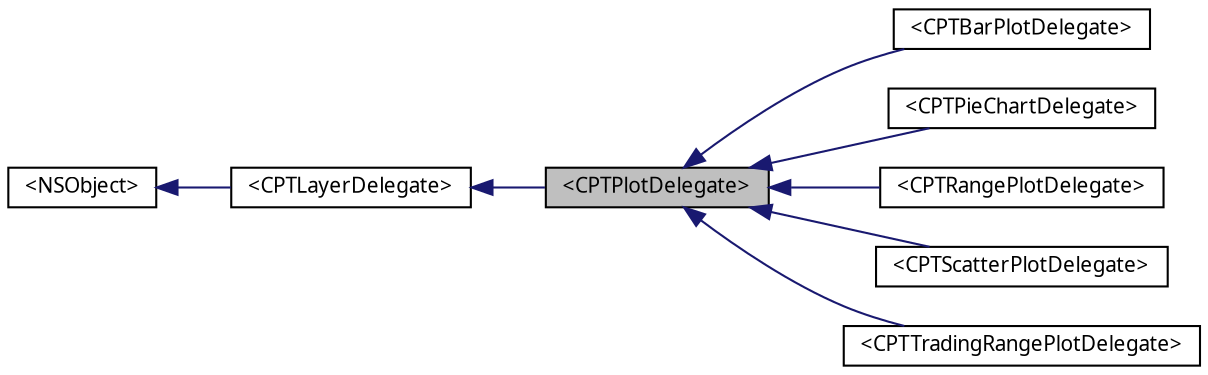 digraph "&lt;CPTPlotDelegate&gt;"
{
 // LATEX_PDF_SIZE
  bgcolor="transparent";
  edge [fontname="Lucinda Grande",fontsize="10",labelfontname="Lucinda Grande",labelfontsize="10"];
  node [fontname="Lucinda Grande",fontsize="10",shape=record];
  rankdir="LR";
  Node1 [label="\<CPTPlotDelegate\>",height=0.2,width=0.4,color="black", fillcolor="grey75", style="filled", fontcolor="black",tooltip="Plot delegate."];
  Node2 -> Node1 [dir="back",color="midnightblue",fontsize="10",style="solid",fontname="Lucinda Grande"];
  Node2 [label="\<CPTLayerDelegate\>",height=0.2,width=0.4,color="black",URL="$protocol_c_p_t_layer_delegate-p.html",tooltip="Layer delegate."];
  Node3 -> Node2 [dir="back",color="midnightblue",fontsize="10",style="solid",fontname="Lucinda Grande"];
  Node3 [label="\<NSObject\>",height=0.2,width=0.4,color="black",URL="/Users/eskroch/Projects/Core Plot/documentation/doxygen/doxygen-cocoa-tags.xml$https://developer.apple.com/library/mac/.html#documentation/Cocoa/Reference/Foundation/Protocols/NSObject_Protocol/Reference/NSObject",tooltip=" "];
  Node1 -> Node4 [dir="back",color="midnightblue",fontsize="10",style="solid",fontname="Lucinda Grande"];
  Node4 [label="\<CPTBarPlotDelegate\>",height=0.2,width=0.4,color="black",URL="$protocol_c_p_t_bar_plot_delegate-p.html",tooltip="Bar plot delegate."];
  Node1 -> Node5 [dir="back",color="midnightblue",fontsize="10",style="solid",fontname="Lucinda Grande"];
  Node5 [label="\<CPTPieChartDelegate\>",height=0.2,width=0.4,color="black",URL="$protocol_c_p_t_pie_chart_delegate-p.html",tooltip="Pie chart delegate."];
  Node1 -> Node6 [dir="back",color="midnightblue",fontsize="10",style="solid",fontname="Lucinda Grande"];
  Node6 [label="\<CPTRangePlotDelegate\>",height=0.2,width=0.4,color="black",URL="$protocol_c_p_t_range_plot_delegate-p.html",tooltip="Range plot delegate."];
  Node1 -> Node7 [dir="back",color="midnightblue",fontsize="10",style="solid",fontname="Lucinda Grande"];
  Node7 [label="\<CPTScatterPlotDelegate\>",height=0.2,width=0.4,color="black",URL="$protocol_c_p_t_scatter_plot_delegate-p.html",tooltip="Scatter plot delegate."];
  Node1 -> Node8 [dir="back",color="midnightblue",fontsize="10",style="solid",fontname="Lucinda Grande"];
  Node8 [label="\<CPTTradingRangePlotDelegate\>",height=0.2,width=0.4,color="black",URL="$protocol_c_p_t_trading_range_plot_delegate-p.html",tooltip="Trading range plot delegate."];
}
